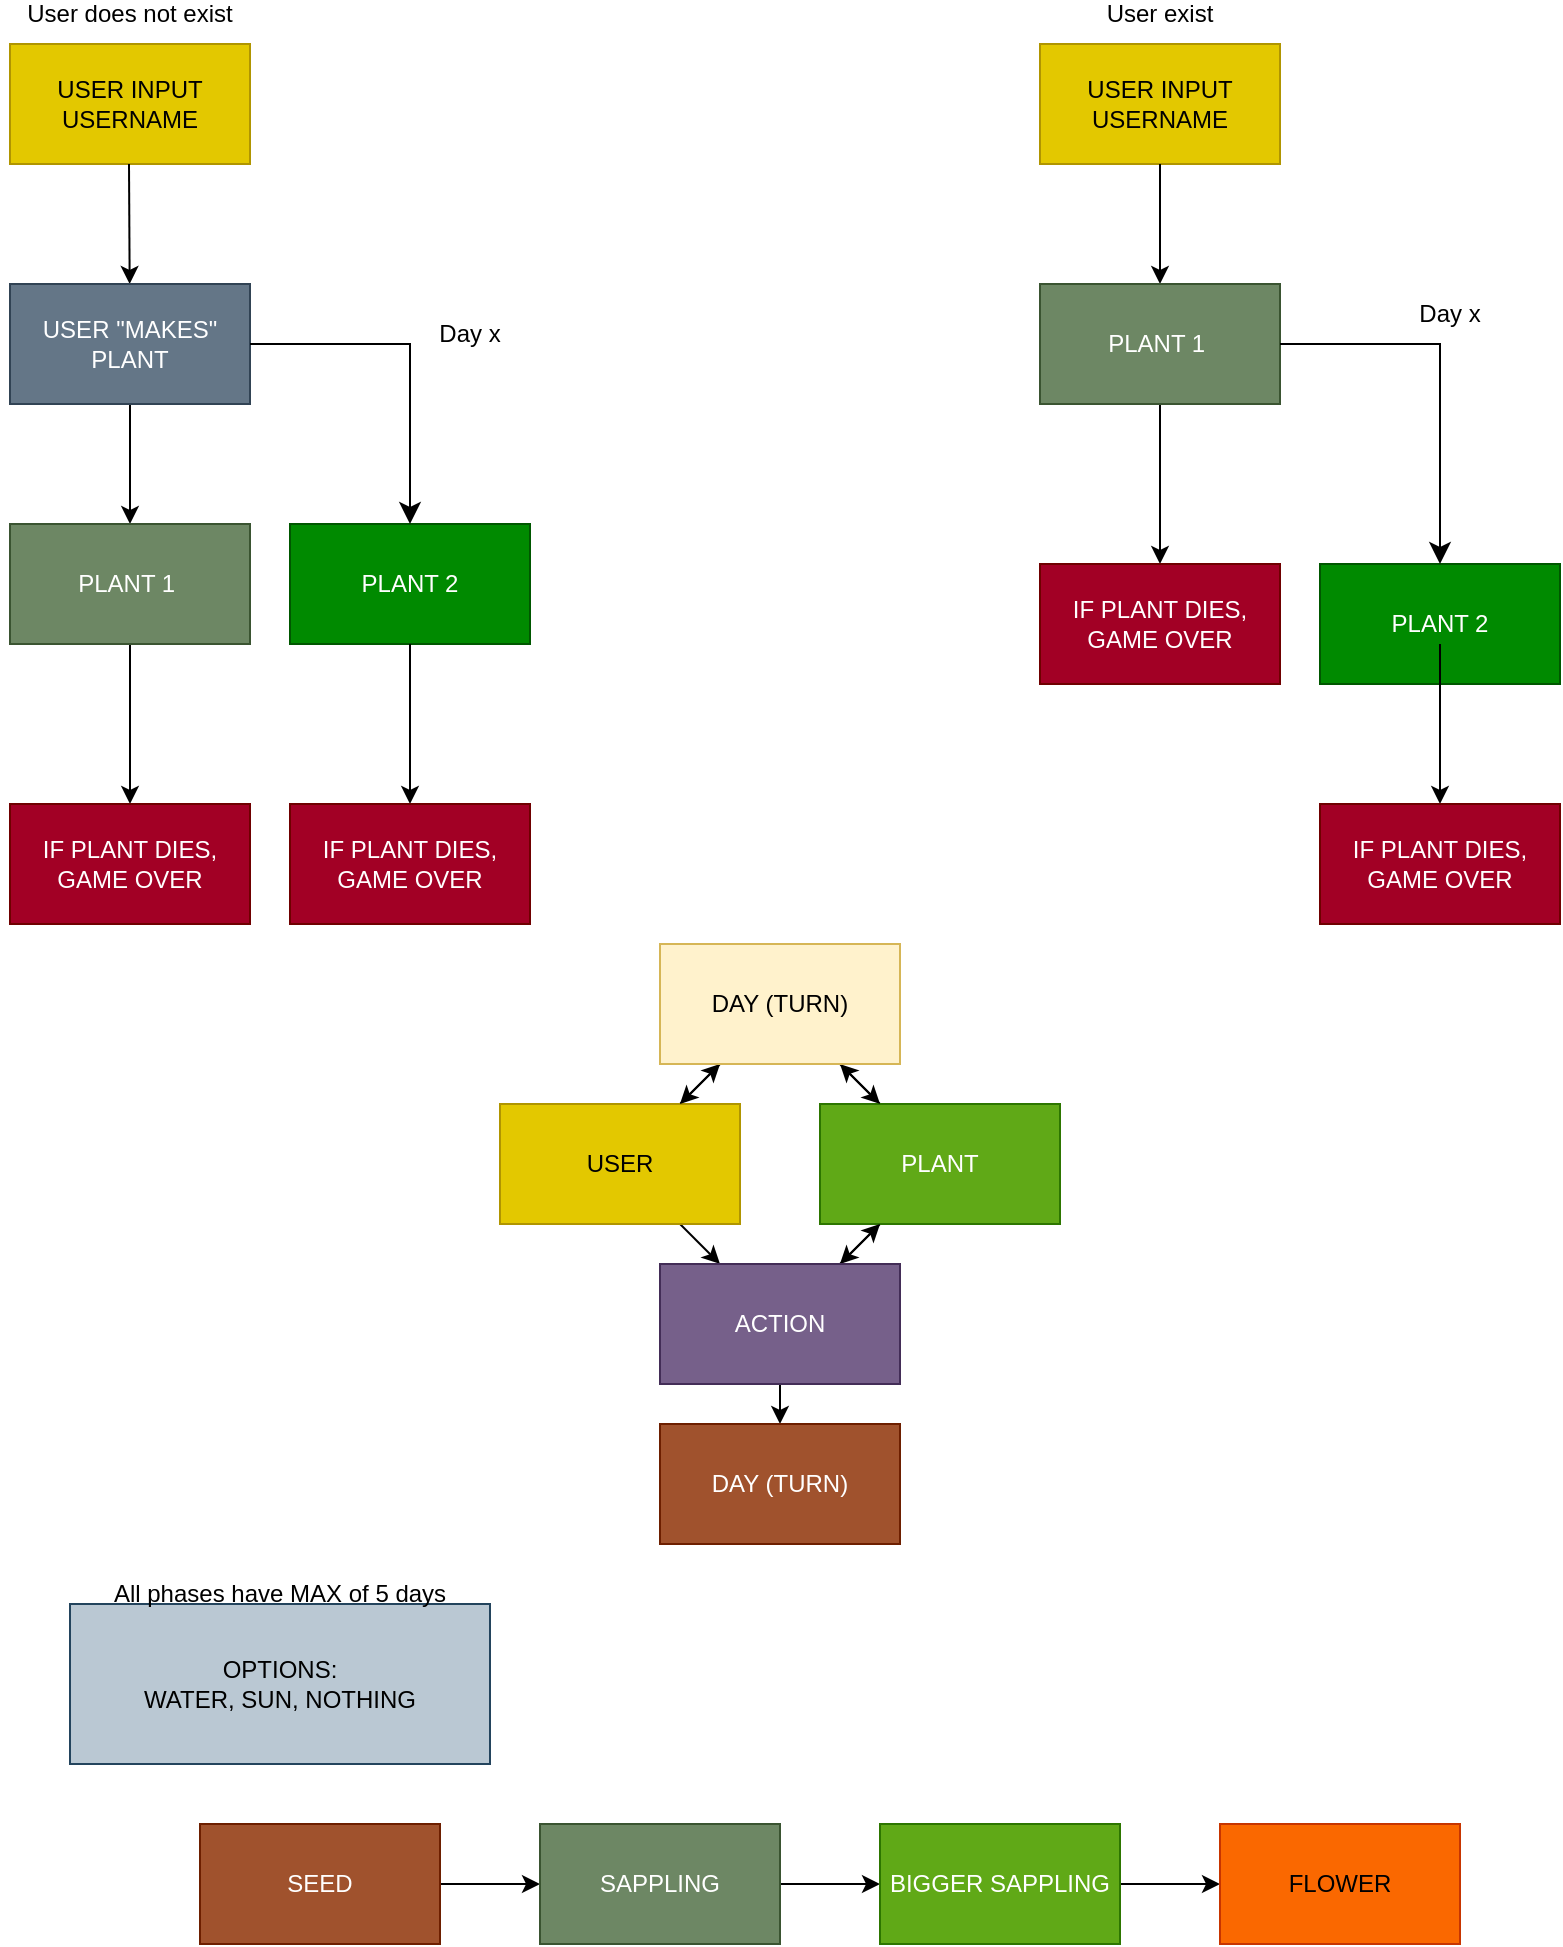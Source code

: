 <mxfile>
    <diagram id="PwAF6CWKwAqSW7W-2_a2" name="Page-1">
        <mxGraphModel dx="1855" dy="839" grid="1" gridSize="10" guides="1" tooltips="1" connect="1" arrows="1" fold="1" page="1" pageScale="1" pageWidth="850" pageHeight="1100" math="0" shadow="0">
            <root>
                <mxCell id="0"/>
                <mxCell id="1" parent="0"/>
                <mxCell id="2" value="USER INPUT USERNAME" style="whiteSpace=wrap;html=1;fillColor=#e3c800;fontColor=#000000;strokeColor=#B09500;" vertex="1" parent="1">
                    <mxGeometry x="40" y="90" width="120" height="60" as="geometry"/>
                </mxCell>
                <mxCell id="3" value="" style="endArrow=classic;html=1;" edge="1" parent="1" target="4">
                    <mxGeometry width="50" height="50" relative="1" as="geometry">
                        <mxPoint x="99.5" y="150" as="sourcePoint"/>
                        <mxPoint x="99.5" y="210" as="targetPoint"/>
                    </mxGeometry>
                </mxCell>
                <mxCell id="6" style="edgeStyle=none;html=1;" edge="1" parent="1" source="4">
                    <mxGeometry relative="1" as="geometry">
                        <mxPoint x="100" y="330" as="targetPoint"/>
                    </mxGeometry>
                </mxCell>
                <mxCell id="4" value="USER &quot;MAKES&quot; PLANT" style="rounded=0;whiteSpace=wrap;html=1;fillColor=#647687;fontColor=#ffffff;strokeColor=#314354;" vertex="1" parent="1">
                    <mxGeometry x="40" y="210" width="120" height="60" as="geometry"/>
                </mxCell>
                <mxCell id="18" value="" style="edgeStyle=none;html=1;" edge="1" parent="1" source="8" target="17">
                    <mxGeometry relative="1" as="geometry"/>
                </mxCell>
                <mxCell id="8" value="PLANT 1&amp;nbsp;" style="rounded=0;whiteSpace=wrap;html=1;fillColor=#6d8764;fontColor=#ffffff;strokeColor=#3A5431;" vertex="1" parent="1">
                    <mxGeometry x="40" y="330" width="120" height="60" as="geometry"/>
                </mxCell>
                <mxCell id="9" value="PLANT 2" style="rounded=0;whiteSpace=wrap;html=1;fillColor=#008a00;fontColor=#ffffff;strokeColor=#005700;" vertex="1" parent="1">
                    <mxGeometry x="180" y="330" width="120" height="60" as="geometry"/>
                </mxCell>
                <mxCell id="12" value="" style="edgeStyle=segmentEdgeStyle;endArrow=classic;html=1;curved=0;rounded=0;endSize=8;startSize=8;exitX=1;exitY=0.5;exitDx=0;exitDy=0;" edge="1" parent="1" source="4" target="9">
                    <mxGeometry width="50" height="50" relative="1" as="geometry">
                        <mxPoint x="200" y="265" as="sourcePoint"/>
                        <mxPoint x="250" y="290" as="targetPoint"/>
                        <Array as="points">
                            <mxPoint x="240" y="240"/>
                        </Array>
                    </mxGeometry>
                </mxCell>
                <mxCell id="14" value="Day x" style="text;html=1;strokeColor=none;fillColor=none;align=center;verticalAlign=middle;whiteSpace=wrap;rounded=0;" vertex="1" parent="1">
                    <mxGeometry x="240" y="220" width="60" height="30" as="geometry"/>
                </mxCell>
                <mxCell id="17" value="IF PLANT DIES, GAME OVER" style="whiteSpace=wrap;html=1;fillColor=#a20025;strokeColor=#6F0000;fontColor=#ffffff;rounded=0;" vertex="1" parent="1">
                    <mxGeometry x="40" y="470" width="120" height="60" as="geometry"/>
                </mxCell>
                <mxCell id="23" style="edgeStyle=none;html=1;exitX=0.75;exitY=1;exitDx=0;exitDy=0;entryX=0.25;entryY=0;entryDx=0;entryDy=0;" edge="1" parent="1" source="19" target="21">
                    <mxGeometry relative="1" as="geometry"/>
                </mxCell>
                <mxCell id="83" style="edgeStyle=none;html=1;exitX=0.75;exitY=0;exitDx=0;exitDy=0;entryX=0.25;entryY=1;entryDx=0;entryDy=0;" edge="1" parent="1" source="19" target="22">
                    <mxGeometry relative="1" as="geometry"/>
                </mxCell>
                <mxCell id="19" value="USER" style="rounded=0;whiteSpace=wrap;html=1;fillColor=#e3c800;fontColor=#000000;strokeColor=#B09500;" vertex="1" parent="1">
                    <mxGeometry x="285" y="620" width="120" height="60" as="geometry"/>
                </mxCell>
                <mxCell id="25" style="edgeStyle=none;html=1;exitX=0.25;exitY=1;exitDx=0;exitDy=0;entryX=0.75;entryY=0;entryDx=0;entryDy=0;" edge="1" parent="1" source="20" target="21">
                    <mxGeometry relative="1" as="geometry"/>
                </mxCell>
                <mxCell id="84" style="edgeStyle=none;html=1;exitX=0.25;exitY=0;exitDx=0;exitDy=0;entryX=0.75;entryY=1;entryDx=0;entryDy=0;" edge="1" parent="1" source="20" target="22">
                    <mxGeometry relative="1" as="geometry"/>
                </mxCell>
                <mxCell id="20" value="PLANT" style="rounded=0;whiteSpace=wrap;html=1;fillColor=#60a917;fontColor=#ffffff;strokeColor=#2D7600;" vertex="1" parent="1">
                    <mxGeometry x="445" y="620" width="120" height="60" as="geometry"/>
                </mxCell>
                <mxCell id="24" style="edgeStyle=none;html=1;exitX=0.75;exitY=0;exitDx=0;exitDy=0;entryX=0.25;entryY=1;entryDx=0;entryDy=0;" edge="1" parent="1" source="21" target="20">
                    <mxGeometry relative="1" as="geometry"/>
                </mxCell>
                <mxCell id="91" style="edgeStyle=none;html=1;exitX=0.5;exitY=1;exitDx=0;exitDy=0;" edge="1" parent="1" source="21" target="88">
                    <mxGeometry relative="1" as="geometry"/>
                </mxCell>
                <mxCell id="21" value="ACTION" style="rounded=0;whiteSpace=wrap;html=1;fillColor=#76608a;fontColor=#ffffff;strokeColor=#432D57;" vertex="1" parent="1">
                    <mxGeometry x="365" y="700" width="120" height="60" as="geometry"/>
                </mxCell>
                <mxCell id="26" style="edgeStyle=none;html=1;exitX=0.25;exitY=1;exitDx=0;exitDy=0;entryX=0.75;entryY=0;entryDx=0;entryDy=0;" edge="1" parent="1" source="22" target="19">
                    <mxGeometry relative="1" as="geometry">
                        <mxPoint x="380" y="620" as="targetPoint"/>
                    </mxGeometry>
                </mxCell>
                <mxCell id="27" style="edgeStyle=none;html=1;exitX=0.75;exitY=1;exitDx=0;exitDy=0;entryX=0.25;entryY=0;entryDx=0;entryDy=0;" edge="1" parent="1" source="22" target="20">
                    <mxGeometry relative="1" as="geometry"/>
                </mxCell>
                <mxCell id="22" value="DAY (TURN)" style="rounded=0;whiteSpace=wrap;html=1;fillColor=#fff2cc;strokeColor=#d6b656;" vertex="1" parent="1">
                    <mxGeometry x="365" y="540" width="120" height="60" as="geometry"/>
                </mxCell>
                <mxCell id="30" value="" style="edgeStyle=none;html=1;" edge="1" parent="1" source="28">
                    <mxGeometry relative="1" as="geometry">
                        <mxPoint x="305" y="1010" as="targetPoint"/>
                    </mxGeometry>
                </mxCell>
                <mxCell id="28" value="SEED" style="rounded=0;whiteSpace=wrap;html=1;fillColor=#a0522d;fontColor=#ffffff;strokeColor=#6D1F00;" vertex="1" parent="1">
                    <mxGeometry x="135" y="980" width="120" height="60" as="geometry"/>
                </mxCell>
                <mxCell id="32" value="" style="edgeStyle=none;html=1;" edge="1" parent="1" source="29">
                    <mxGeometry relative="1" as="geometry">
                        <mxPoint x="475" y="1010" as="targetPoint"/>
                    </mxGeometry>
                </mxCell>
                <mxCell id="29" value="SAPPLING" style="rounded=0;whiteSpace=wrap;html=1;fillColor=#6d8764;fontColor=#ffffff;strokeColor=#3A5431;" vertex="1" parent="1">
                    <mxGeometry x="305" y="980" width="120" height="60" as="geometry"/>
                </mxCell>
                <mxCell id="34" value="" style="edgeStyle=none;html=1;" edge="1" parent="1" source="31">
                    <mxGeometry relative="1" as="geometry">
                        <mxPoint x="645" y="1010" as="targetPoint"/>
                    </mxGeometry>
                </mxCell>
                <mxCell id="31" value="BIGGER SAPPLING" style="whiteSpace=wrap;html=1;rounded=0;fillColor=#60a917;fontColor=#ffffff;strokeColor=#2D7600;" vertex="1" parent="1">
                    <mxGeometry x="475" y="980" width="120" height="60" as="geometry"/>
                </mxCell>
                <mxCell id="35" style="edgeStyle=none;html=1;" edge="1" parent="1">
                    <mxGeometry relative="1" as="geometry">
                        <mxPoint x="705.0" y="1010" as="targetPoint"/>
                        <mxPoint x="705.0" y="1010" as="sourcePoint"/>
                    </mxGeometry>
                </mxCell>
                <mxCell id="33" value="FLOWER" style="whiteSpace=wrap;html=1;rounded=0;fillColor=#fa6800;strokeColor=#C73500;fontColor=#000000;" vertex="1" parent="1">
                    <mxGeometry x="645" y="980" width="120" height="60" as="geometry"/>
                </mxCell>
                <mxCell id="40" value="OPTIONS:&lt;br&gt;WATER, SUN, NOTHING" style="rounded=0;whiteSpace=wrap;html=1;fillColor=#bac8d3;strokeColor=#23445d;" vertex="1" parent="1">
                    <mxGeometry x="70" y="870" width="210" height="80" as="geometry"/>
                </mxCell>
                <mxCell id="41" value="All phases have MAX of 5 days" style="text;html=1;strokeColor=none;fillColor=none;align=center;verticalAlign=middle;whiteSpace=wrap;rounded=0;" vertex="1" parent="1">
                    <mxGeometry x="85" y="850" width="180" height="30" as="geometry"/>
                </mxCell>
                <mxCell id="65" value="" style="edgeStyle=none;html=1;" edge="1" parent="1" target="66">
                    <mxGeometry relative="1" as="geometry">
                        <mxPoint x="240" y="390" as="sourcePoint"/>
                    </mxGeometry>
                </mxCell>
                <mxCell id="66" value="IF PLANT DIES, GAME OVER" style="whiteSpace=wrap;html=1;fillColor=#a20025;strokeColor=#6F0000;fontColor=#ffffff;rounded=0;" vertex="1" parent="1">
                    <mxGeometry x="180" y="470" width="120" height="60" as="geometry"/>
                </mxCell>
                <mxCell id="67" value="USER INPUT USERNAME" style="whiteSpace=wrap;html=1;fillColor=#e3c800;fontColor=#000000;strokeColor=#B09500;" vertex="1" parent="1">
                    <mxGeometry x="555" y="90" width="120" height="60" as="geometry"/>
                </mxCell>
                <mxCell id="69" style="edgeStyle=none;html=1;" edge="1" parent="1">
                    <mxGeometry relative="1" as="geometry">
                        <mxPoint x="615" y="210" as="targetPoint"/>
                        <mxPoint x="615.0" y="150" as="sourcePoint"/>
                    </mxGeometry>
                </mxCell>
                <mxCell id="71" value="" style="edgeStyle=none;html=1;" edge="1" parent="1" source="72" target="76">
                    <mxGeometry relative="1" as="geometry"/>
                </mxCell>
                <mxCell id="72" value="PLANT 1&amp;nbsp;" style="rounded=0;whiteSpace=wrap;html=1;fillColor=#6d8764;fontColor=#ffffff;strokeColor=#3A5431;" vertex="1" parent="1">
                    <mxGeometry x="555" y="210" width="120" height="60" as="geometry"/>
                </mxCell>
                <mxCell id="73" value="PLANT 2" style="rounded=0;whiteSpace=wrap;html=1;fillColor=#008a00;fontColor=#ffffff;strokeColor=#005700;" vertex="1" parent="1">
                    <mxGeometry x="695" y="350" width="120" height="60" as="geometry"/>
                </mxCell>
                <mxCell id="74" value="" style="edgeStyle=segmentEdgeStyle;endArrow=classic;html=1;curved=0;rounded=0;endSize=8;startSize=8;exitX=1;exitY=0.5;exitDx=0;exitDy=0;" edge="1" parent="1" target="73">
                    <mxGeometry width="50" height="50" relative="1" as="geometry">
                        <mxPoint x="675.0" y="240" as="sourcePoint"/>
                        <mxPoint x="765" y="290" as="targetPoint"/>
                        <Array as="points">
                            <mxPoint x="755" y="240"/>
                        </Array>
                    </mxGeometry>
                </mxCell>
                <mxCell id="75" value="Day x" style="text;html=1;strokeColor=none;fillColor=none;align=center;verticalAlign=middle;whiteSpace=wrap;rounded=0;" vertex="1" parent="1">
                    <mxGeometry x="730" y="210" width="60" height="30" as="geometry"/>
                </mxCell>
                <mxCell id="76" value="IF PLANT DIES, GAME OVER" style="whiteSpace=wrap;html=1;fillColor=#a20025;strokeColor=#6F0000;fontColor=#ffffff;rounded=0;" vertex="1" parent="1">
                    <mxGeometry x="555" y="350" width="120" height="60" as="geometry"/>
                </mxCell>
                <mxCell id="77" value="" style="edgeStyle=none;html=1;" edge="1" parent="1" target="78">
                    <mxGeometry relative="1" as="geometry">
                        <mxPoint x="755" y="390" as="sourcePoint"/>
                    </mxGeometry>
                </mxCell>
                <mxCell id="78" value="IF PLANT DIES, GAME OVER" style="whiteSpace=wrap;html=1;fillColor=#a20025;strokeColor=#6F0000;fontColor=#ffffff;rounded=0;" vertex="1" parent="1">
                    <mxGeometry x="695" y="470" width="120" height="60" as="geometry"/>
                </mxCell>
                <mxCell id="79" value="User does not exist" style="text;html=1;strokeColor=none;fillColor=none;align=center;verticalAlign=middle;whiteSpace=wrap;rounded=0;" vertex="1" parent="1">
                    <mxGeometry x="35" y="70" width="130" height="10" as="geometry"/>
                </mxCell>
                <mxCell id="80" value="User exist" style="text;html=1;strokeColor=none;fillColor=none;align=center;verticalAlign=middle;whiteSpace=wrap;rounded=0;" vertex="1" parent="1">
                    <mxGeometry x="550" y="70" width="130" height="10" as="geometry"/>
                </mxCell>
                <mxCell id="88" value="DAY (TURN)" style="whiteSpace=wrap;html=1;fillColor=#a0522d;strokeColor=#6D1F00;rounded=0;fontColor=#ffffff;" vertex="1" parent="1">
                    <mxGeometry x="365" y="780" width="120" height="60" as="geometry"/>
                </mxCell>
            </root>
        </mxGraphModel>
    </diagram>
</mxfile>